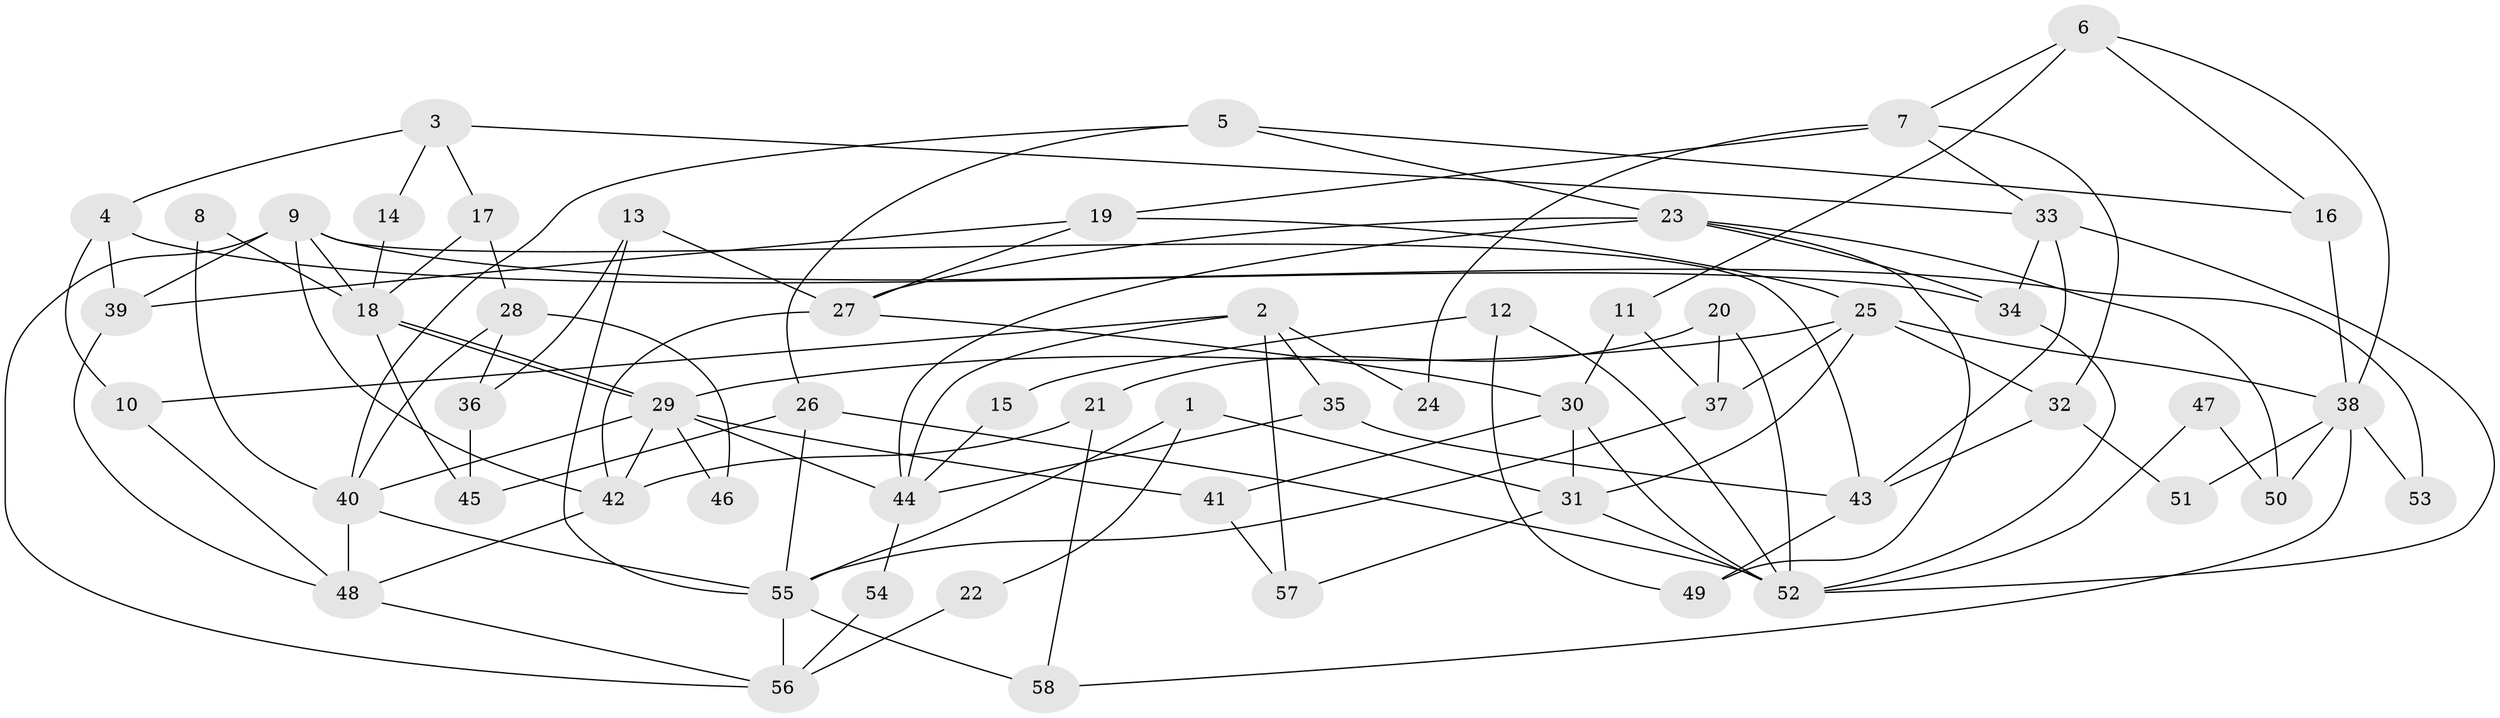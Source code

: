 // coarse degree distribution, {5: 0.21739130434782608, 2: 0.17391304347826086, 4: 0.17391304347826086, 6: 0.2608695652173913, 7: 0.043478260869565216, 8: 0.043478260869565216, 1: 0.043478260869565216, 3: 0.043478260869565216}
// Generated by graph-tools (version 1.1) at 2025/53/03/04/25 21:53:08]
// undirected, 58 vertices, 116 edges
graph export_dot {
graph [start="1"]
  node [color=gray90,style=filled];
  1;
  2;
  3;
  4;
  5;
  6;
  7;
  8;
  9;
  10;
  11;
  12;
  13;
  14;
  15;
  16;
  17;
  18;
  19;
  20;
  21;
  22;
  23;
  24;
  25;
  26;
  27;
  28;
  29;
  30;
  31;
  32;
  33;
  34;
  35;
  36;
  37;
  38;
  39;
  40;
  41;
  42;
  43;
  44;
  45;
  46;
  47;
  48;
  49;
  50;
  51;
  52;
  53;
  54;
  55;
  56;
  57;
  58;
  1 -- 55;
  1 -- 31;
  1 -- 22;
  2 -- 57;
  2 -- 44;
  2 -- 10;
  2 -- 24;
  2 -- 35;
  3 -- 33;
  3 -- 17;
  3 -- 4;
  3 -- 14;
  4 -- 39;
  4 -- 10;
  4 -- 34;
  5 -- 40;
  5 -- 23;
  5 -- 16;
  5 -- 26;
  6 -- 7;
  6 -- 38;
  6 -- 11;
  6 -- 16;
  7 -- 33;
  7 -- 19;
  7 -- 24;
  7 -- 32;
  8 -- 18;
  8 -- 40;
  9 -- 56;
  9 -- 43;
  9 -- 18;
  9 -- 39;
  9 -- 42;
  9 -- 53;
  10 -- 48;
  11 -- 37;
  11 -- 30;
  12 -- 49;
  12 -- 52;
  12 -- 15;
  13 -- 55;
  13 -- 27;
  13 -- 36;
  14 -- 18;
  15 -- 44;
  16 -- 38;
  17 -- 18;
  17 -- 28;
  18 -- 29;
  18 -- 29;
  18 -- 45;
  19 -- 27;
  19 -- 39;
  19 -- 25;
  20 -- 37;
  20 -- 52;
  20 -- 21;
  21 -- 58;
  21 -- 42;
  22 -- 56;
  23 -- 27;
  23 -- 34;
  23 -- 44;
  23 -- 49;
  23 -- 50;
  25 -- 29;
  25 -- 31;
  25 -- 32;
  25 -- 37;
  25 -- 38;
  26 -- 52;
  26 -- 45;
  26 -- 55;
  27 -- 30;
  27 -- 42;
  28 -- 40;
  28 -- 36;
  28 -- 46;
  29 -- 42;
  29 -- 40;
  29 -- 41;
  29 -- 44;
  29 -- 46;
  30 -- 52;
  30 -- 31;
  30 -- 41;
  31 -- 52;
  31 -- 57;
  32 -- 43;
  32 -- 51;
  33 -- 34;
  33 -- 43;
  33 -- 52;
  34 -- 52;
  35 -- 44;
  35 -- 43;
  36 -- 45;
  37 -- 55;
  38 -- 50;
  38 -- 51;
  38 -- 53;
  38 -- 58;
  39 -- 48;
  40 -- 48;
  40 -- 55;
  41 -- 57;
  42 -- 48;
  43 -- 49;
  44 -- 54;
  47 -- 50;
  47 -- 52;
  48 -- 56;
  54 -- 56;
  55 -- 56;
  55 -- 58;
}
